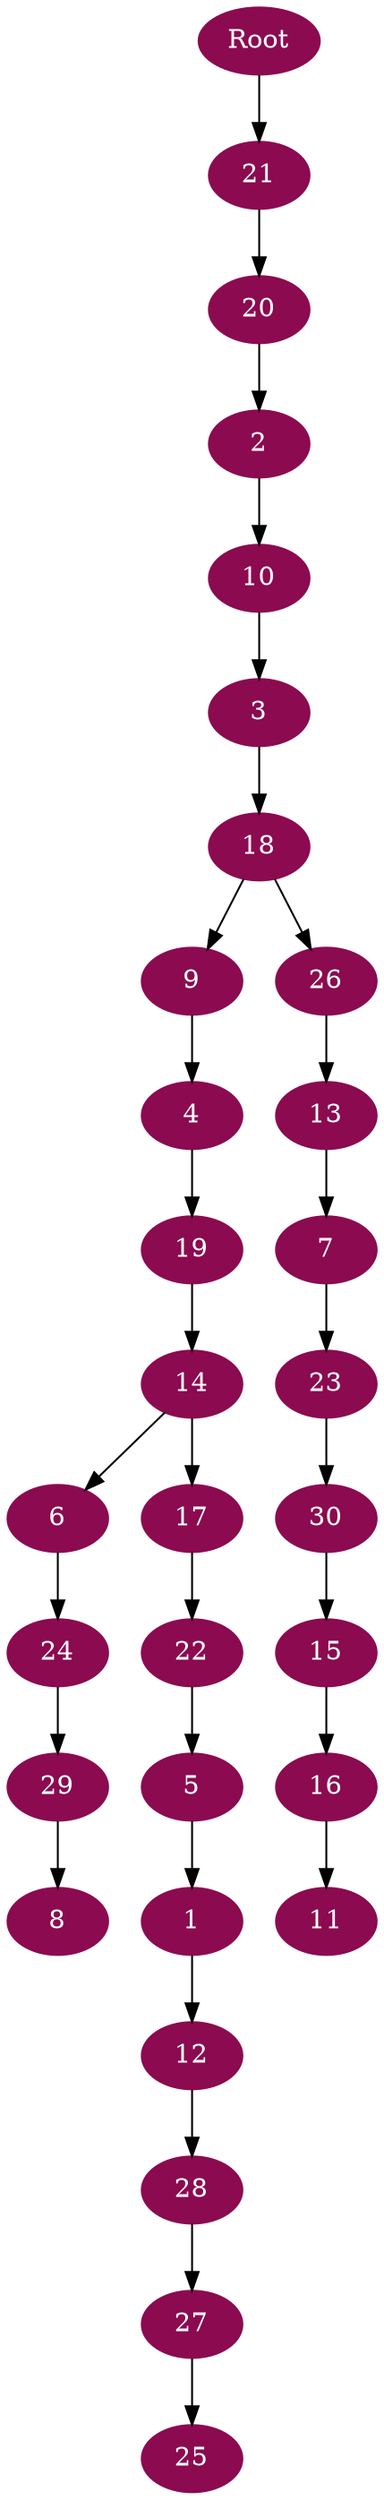 digraph G {
node [color=deeppink4, style=filled, fontcolor=white];
5 -> 1;
20 -> 2;
10 -> 3;
9 -> 4;
22 -> 5;
14 -> 6;
13 -> 7;
29 -> 8;
18 -> 9;
2 -> 10;
16 -> 11;
1 -> 12;
26 -> 13;
19 -> 14;
30 -> 15;
15 -> 16;
14 -> 17;
3 -> 18;
4 -> 19;
21 -> 20;
Root -> 21;
17 -> 22;
7 -> 23;
6 -> 24;
27 -> 25;
18 -> 26;
28 -> 27;
12 -> 28;
24 -> 29;
23 -> 30;
}
